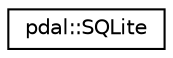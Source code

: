 digraph "Graphical Class Hierarchy"
{
  edge [fontname="Helvetica",fontsize="10",labelfontname="Helvetica",labelfontsize="10"];
  node [fontname="Helvetica",fontsize="10",shape=record];
  rankdir="LR";
  Node1 [label="pdal::SQLite",height=0.2,width=0.4,color="black", fillcolor="white", style="filled",URL="$classpdal_1_1SQLite.html"];
}
